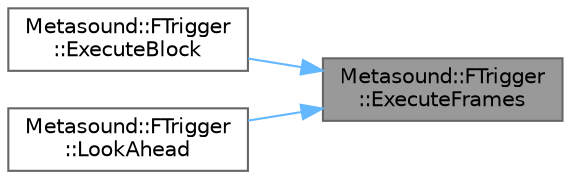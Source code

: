 digraph "Metasound::FTrigger::ExecuteFrames"
{
 // INTERACTIVE_SVG=YES
 // LATEX_PDF_SIZE
  bgcolor="transparent";
  edge [fontname=Helvetica,fontsize=10,labelfontname=Helvetica,labelfontsize=10];
  node [fontname=Helvetica,fontsize=10,shape=box,height=0.2,width=0.4];
  rankdir="RL";
  Node1 [id="Node000001",label="Metasound::FTrigger\l::ExecuteFrames",height=0.2,width=0.4,color="gray40", fillcolor="grey60", style="filled", fontcolor="black",tooltip=" "];
  Node1 -> Node2 [id="edge1_Node000001_Node000002",dir="back",color="steelblue1",style="solid",tooltip=" "];
  Node2 [id="Node000002",label="Metasound::FTrigger\l::ExecuteBlock",height=0.2,width=0.4,color="grey40", fillcolor="white", style="filled",URL="$d8/dbc/classMetasound_1_1FTrigger.html#a1e61d35ffd7d9efe27832ca1a6e88124",tooltip="Executes one block of frames and calls underlying InPreTrigger and InOnTrigger functions with frame i..."];
  Node1 -> Node3 [id="edge2_Node000001_Node000003",dir="back",color="steelblue1",style="solid",tooltip=" "];
  Node3 [id="Node000003",label="Metasound::FTrigger\l::LookAhead",height=0.2,width=0.4,color="grey40", fillcolor="white", style="filled",URL="$d8/dbc/classMetasound_1_1FTrigger.html#ae99efdfbfcc38cd84579cbb165ae557e",tooltip="Executes a desired number of frames and calls underlying InPreTrigger and InOnTrigger functions with ..."];
}
